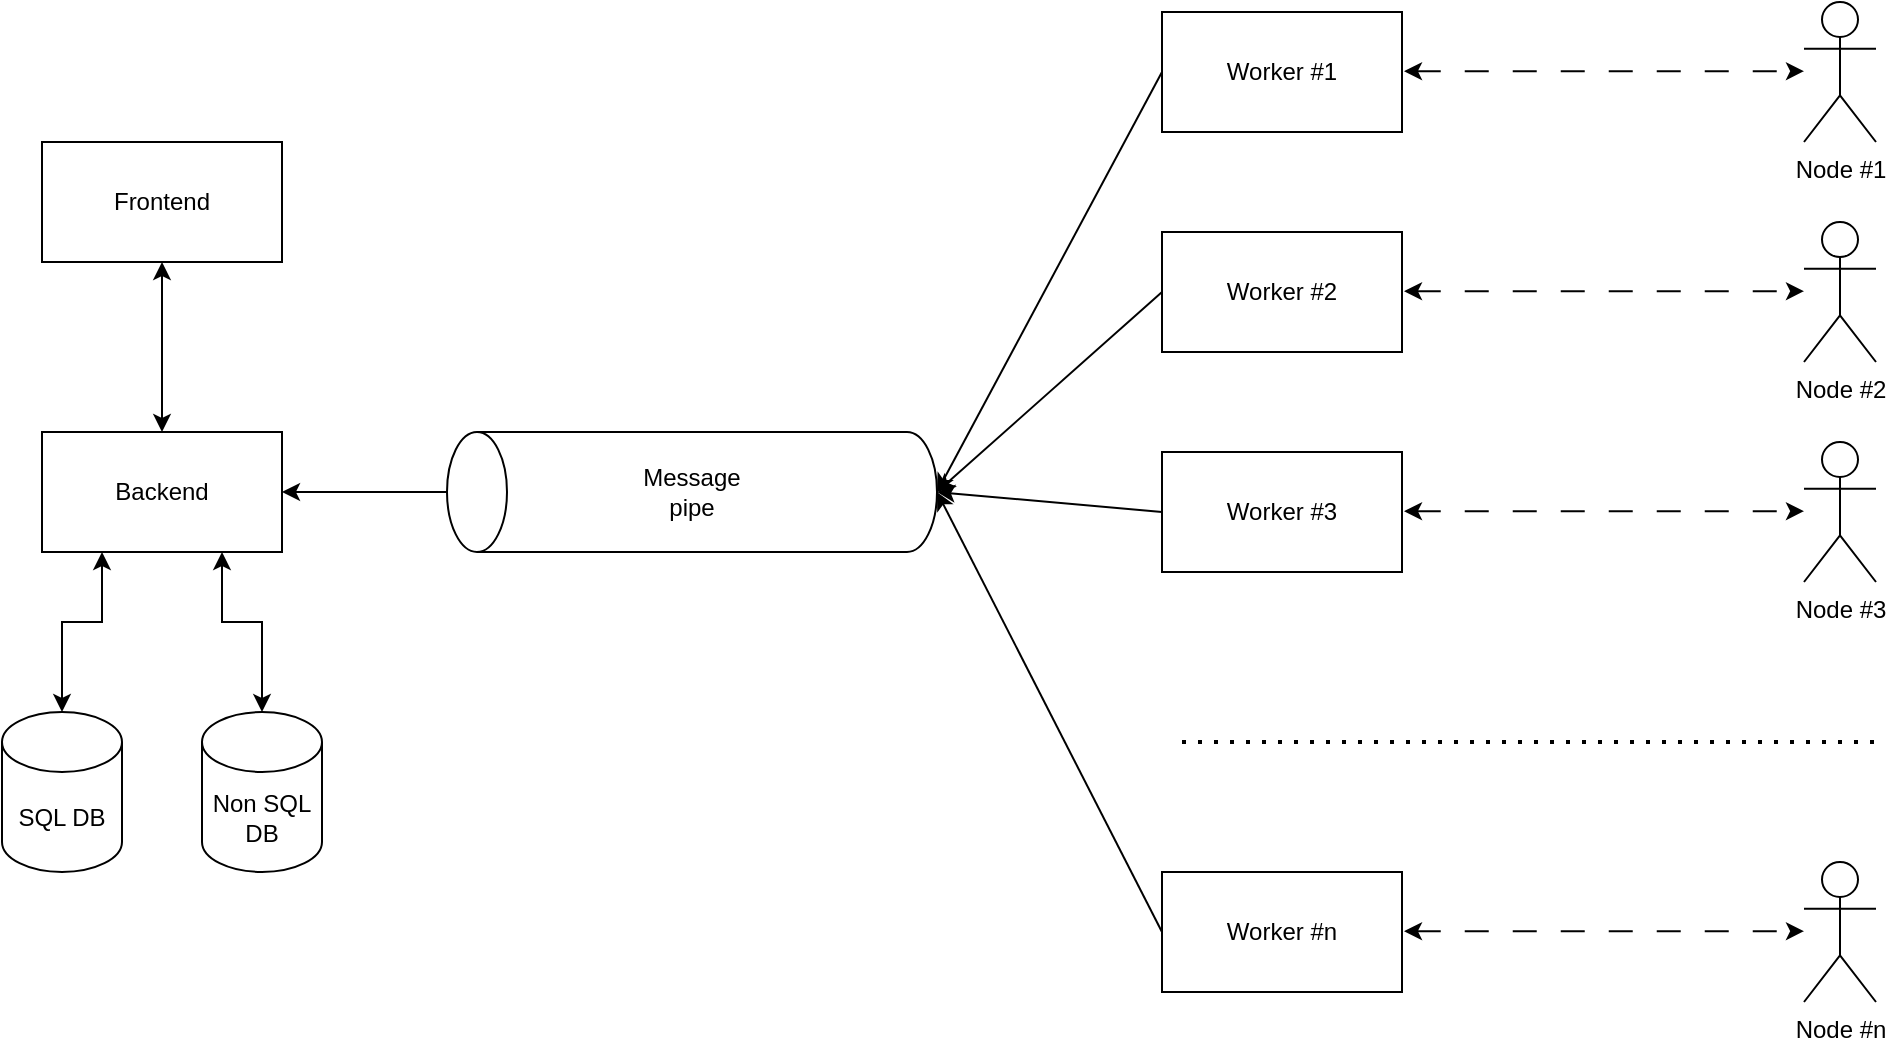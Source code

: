 <mxfile version="22.0.8" type="device">
  <diagram name="Page-1" id="AOKIrkyLKn85HgcAQ6co">
    <mxGraphModel dx="1687" dy="887" grid="1" gridSize="10" guides="1" tooltips="1" connect="1" arrows="1" fold="1" page="1" pageScale="1" pageWidth="1169" pageHeight="827" background="none" math="0" shadow="0">
      <root>
        <mxCell id="0" />
        <mxCell id="1" parent="0" />
        <mxCell id="ybBWGSZVluEt5AXJa25l-1" value="Node #1" style="shape=umlActor;verticalLabelPosition=bottom;verticalAlign=top;html=1;outlineConnect=0;" vertex="1" parent="1">
          <mxGeometry x="1061" y="90" width="36" height="70" as="geometry" />
        </mxCell>
        <mxCell id="ybBWGSZVluEt5AXJa25l-2" value="" style="endArrow=classic;startArrow=classic;html=1;rounded=0;dashed=1;dashPattern=12 12;" edge="1" parent="1">
          <mxGeometry width="50" height="50" relative="1" as="geometry">
            <mxPoint x="861" y="124.58" as="sourcePoint" />
            <mxPoint x="1061" y="124.58" as="targetPoint" />
          </mxGeometry>
        </mxCell>
        <mxCell id="ybBWGSZVluEt5AXJa25l-7" value="Node #2" style="shape=umlActor;verticalLabelPosition=bottom;verticalAlign=top;html=1;outlineConnect=0;" vertex="1" parent="1">
          <mxGeometry x="1061" y="200" width="36" height="70" as="geometry" />
        </mxCell>
        <mxCell id="ybBWGSZVluEt5AXJa25l-8" value="" style="endArrow=classic;startArrow=classic;html=1;rounded=0;dashed=1;dashPattern=12 12;" edge="1" parent="1">
          <mxGeometry width="50" height="50" relative="1" as="geometry">
            <mxPoint x="861" y="234.58" as="sourcePoint" />
            <mxPoint x="1061" y="234.58" as="targetPoint" />
          </mxGeometry>
        </mxCell>
        <mxCell id="ybBWGSZVluEt5AXJa25l-9" value="Node #3" style="shape=umlActor;verticalLabelPosition=bottom;verticalAlign=top;html=1;outlineConnect=0;" vertex="1" parent="1">
          <mxGeometry x="1061" y="310" width="36" height="70" as="geometry" />
        </mxCell>
        <mxCell id="ybBWGSZVluEt5AXJa25l-10" value="" style="endArrow=classic;startArrow=classic;html=1;rounded=0;dashed=1;dashPattern=12 12;" edge="1" parent="1">
          <mxGeometry width="50" height="50" relative="1" as="geometry">
            <mxPoint x="861" y="344.58" as="sourcePoint" />
            <mxPoint x="1061" y="344.58" as="targetPoint" />
          </mxGeometry>
        </mxCell>
        <mxCell id="ybBWGSZVluEt5AXJa25l-11" value="Node #n" style="shape=umlActor;verticalLabelPosition=bottom;verticalAlign=top;html=1;outlineConnect=0;" vertex="1" parent="1">
          <mxGeometry x="1061" y="520" width="36" height="70" as="geometry" />
        </mxCell>
        <mxCell id="ybBWGSZVluEt5AXJa25l-12" value="" style="endArrow=classic;startArrow=classic;html=1;rounded=0;dashed=1;dashPattern=12 12;" edge="1" parent="1">
          <mxGeometry width="50" height="50" relative="1" as="geometry">
            <mxPoint x="861" y="554.58" as="sourcePoint" />
            <mxPoint x="1061" y="554.58" as="targetPoint" />
          </mxGeometry>
        </mxCell>
        <mxCell id="ybBWGSZVluEt5AXJa25l-13" value="" style="endArrow=none;dashed=1;html=1;dashPattern=1 3;strokeWidth=2;rounded=0;" edge="1" parent="1">
          <mxGeometry width="50" height="50" relative="1" as="geometry">
            <mxPoint x="750" y="460" as="sourcePoint" />
            <mxPoint x="1100" y="460" as="targetPoint" />
          </mxGeometry>
        </mxCell>
        <mxCell id="ybBWGSZVluEt5AXJa25l-14" value="Worker #1" style="rounded=0;whiteSpace=wrap;html=1;" vertex="1" parent="1">
          <mxGeometry x="740" y="95" width="120" height="60" as="geometry" />
        </mxCell>
        <mxCell id="ybBWGSZVluEt5AXJa25l-15" value="Worker #2" style="rounded=0;whiteSpace=wrap;html=1;" vertex="1" parent="1">
          <mxGeometry x="740" y="205" width="120" height="60" as="geometry" />
        </mxCell>
        <mxCell id="ybBWGSZVluEt5AXJa25l-16" value="Worker #3" style="rounded=0;whiteSpace=wrap;html=1;" vertex="1" parent="1">
          <mxGeometry x="740" y="315" width="120" height="60" as="geometry" />
        </mxCell>
        <mxCell id="ybBWGSZVluEt5AXJa25l-17" value="Worker #n" style="rounded=0;whiteSpace=wrap;html=1;" vertex="1" parent="1">
          <mxGeometry x="740" y="525" width="120" height="60" as="geometry" />
        </mxCell>
        <mxCell id="ybBWGSZVluEt5AXJa25l-20" value="" style="endArrow=classic;html=1;rounded=0;exitX=0;exitY=0.5;exitDx=0;exitDy=0;entryX=0.5;entryY=1;entryDx=0;entryDy=0;entryPerimeter=0;" edge="1" parent="1" source="ybBWGSZVluEt5AXJa25l-14" target="ybBWGSZVluEt5AXJa25l-18">
          <mxGeometry width="50" height="50" relative="1" as="geometry">
            <mxPoint x="590" y="180" as="sourcePoint" />
            <mxPoint x="640" y="130" as="targetPoint" />
          </mxGeometry>
        </mxCell>
        <mxCell id="ybBWGSZVluEt5AXJa25l-22" value="" style="endArrow=classic;html=1;rounded=0;exitX=0;exitY=0.5;exitDx=0;exitDy=0;entryX=0.5;entryY=1;entryDx=0;entryDy=0;entryPerimeter=0;" edge="1" parent="1" source="ybBWGSZVluEt5AXJa25l-15" target="ybBWGSZVluEt5AXJa25l-18">
          <mxGeometry width="50" height="50" relative="1" as="geometry">
            <mxPoint x="610" y="413" as="sourcePoint" />
            <mxPoint x="660" y="363" as="targetPoint" />
          </mxGeometry>
        </mxCell>
        <mxCell id="ybBWGSZVluEt5AXJa25l-23" value="" style="endArrow=classic;html=1;rounded=0;exitX=0;exitY=0.5;exitDx=0;exitDy=0;entryX=0.5;entryY=1;entryDx=0;entryDy=0;entryPerimeter=0;" edge="1" parent="1" source="ybBWGSZVluEt5AXJa25l-16" target="ybBWGSZVluEt5AXJa25l-18">
          <mxGeometry width="50" height="50" relative="1" as="geometry">
            <mxPoint x="570" y="463" as="sourcePoint" />
            <mxPoint x="620" y="413" as="targetPoint" />
          </mxGeometry>
        </mxCell>
        <mxCell id="ybBWGSZVluEt5AXJa25l-24" value="" style="endArrow=classic;html=1;rounded=0;exitX=0;exitY=0.5;exitDx=0;exitDy=0;entryX=0.5;entryY=1;entryDx=0;entryDy=0;entryPerimeter=0;" edge="1" parent="1" source="ybBWGSZVluEt5AXJa25l-17" target="ybBWGSZVluEt5AXJa25l-18">
          <mxGeometry width="50" height="50" relative="1" as="geometry">
            <mxPoint x="585" y="550" as="sourcePoint" />
            <mxPoint x="635" y="500" as="targetPoint" />
          </mxGeometry>
        </mxCell>
        <mxCell id="ybBWGSZVluEt5AXJa25l-25" value="" style="group" vertex="1" connectable="0" parent="1">
          <mxGeometry x="400" y="300" width="210" height="70" as="geometry" />
        </mxCell>
        <mxCell id="ybBWGSZVluEt5AXJa25l-18" value="" style="shape=cylinder3;whiteSpace=wrap;html=1;boundedLbl=1;backgroundOutline=1;size=15;rotation=-90;" vertex="1" parent="ybBWGSZVluEt5AXJa25l-25">
          <mxGeometry x="75" y="-87.5" width="60" height="245.0" as="geometry" />
        </mxCell>
        <mxCell id="ybBWGSZVluEt5AXJa25l-19" value="Message pipe" style="text;html=1;strokeColor=none;fillColor=none;align=center;verticalAlign=middle;whiteSpace=wrap;rounded=0;" vertex="1" parent="ybBWGSZVluEt5AXJa25l-25">
          <mxGeometry x="75" y="17.5" width="60" height="35" as="geometry" />
        </mxCell>
        <mxCell id="ybBWGSZVluEt5AXJa25l-26" value="Backend" style="rounded=0;whiteSpace=wrap;html=1;" vertex="1" parent="1">
          <mxGeometry x="180" y="305" width="120" height="60" as="geometry" />
        </mxCell>
        <mxCell id="ybBWGSZVluEt5AXJa25l-27" value="" style="endArrow=classic;html=1;rounded=0;exitX=0.5;exitY=0;exitDx=0;exitDy=0;exitPerimeter=0;entryX=1;entryY=0.5;entryDx=0;entryDy=0;" edge="1" parent="1" source="ybBWGSZVluEt5AXJa25l-18" target="ybBWGSZVluEt5AXJa25l-26">
          <mxGeometry width="50" height="50" relative="1" as="geometry">
            <mxPoint x="590" y="420" as="sourcePoint" />
            <mxPoint x="640" y="370" as="targetPoint" />
          </mxGeometry>
        </mxCell>
        <mxCell id="ybBWGSZVluEt5AXJa25l-28" value="Non SQL DB" style="shape=cylinder3;whiteSpace=wrap;html=1;boundedLbl=1;backgroundOutline=1;size=15;" vertex="1" parent="1">
          <mxGeometry x="260" y="445" width="60" height="80" as="geometry" />
        </mxCell>
        <mxCell id="ybBWGSZVluEt5AXJa25l-29" value="Frontend" style="rounded=0;whiteSpace=wrap;html=1;" vertex="1" parent="1">
          <mxGeometry x="180" y="160" width="120" height="60" as="geometry" />
        </mxCell>
        <mxCell id="ybBWGSZVluEt5AXJa25l-31" value="" style="endArrow=classic;startArrow=classic;html=1;rounded=0;entryX=0.5;entryY=1;entryDx=0;entryDy=0;" edge="1" parent="1" source="ybBWGSZVluEt5AXJa25l-26" target="ybBWGSZVluEt5AXJa25l-29">
          <mxGeometry width="50" height="50" relative="1" as="geometry">
            <mxPoint x="130" y="470" as="sourcePoint" />
            <mxPoint x="180" y="420" as="targetPoint" />
          </mxGeometry>
        </mxCell>
        <mxCell id="ybBWGSZVluEt5AXJa25l-32" value="" style="endArrow=classic;startArrow=classic;html=1;rounded=0;entryX=0.75;entryY=1;entryDx=0;entryDy=0;exitX=0.5;exitY=0;exitDx=0;exitDy=0;exitPerimeter=0;" edge="1" parent="1" source="ybBWGSZVluEt5AXJa25l-28" target="ybBWGSZVluEt5AXJa25l-26">
          <mxGeometry width="50" height="50" relative="1" as="geometry">
            <mxPoint x="340" y="525" as="sourcePoint" />
            <mxPoint x="340" y="440" as="targetPoint" />
            <Array as="points">
              <mxPoint x="290" y="400" />
              <mxPoint x="270" y="400" />
            </Array>
          </mxGeometry>
        </mxCell>
        <mxCell id="ybBWGSZVluEt5AXJa25l-33" value="SQL DB" style="shape=cylinder3;whiteSpace=wrap;html=1;boundedLbl=1;backgroundOutline=1;size=15;" vertex="1" parent="1">
          <mxGeometry x="160" y="445" width="60" height="80" as="geometry" />
        </mxCell>
        <mxCell id="ybBWGSZVluEt5AXJa25l-34" value="" style="endArrow=classic;startArrow=classic;html=1;rounded=0;entryX=0.25;entryY=1;entryDx=0;entryDy=0;exitX=0.5;exitY=0;exitDx=0;exitDy=0;exitPerimeter=0;" edge="1" parent="1" source="ybBWGSZVluEt5AXJa25l-33" target="ybBWGSZVluEt5AXJa25l-26">
          <mxGeometry width="50" height="50" relative="1" as="geometry">
            <mxPoint x="300" y="615" as="sourcePoint" />
            <mxPoint x="230" y="540" as="targetPoint" />
            <Array as="points">
              <mxPoint x="190" y="400" />
              <mxPoint x="210" y="400" />
            </Array>
          </mxGeometry>
        </mxCell>
      </root>
    </mxGraphModel>
  </diagram>
</mxfile>

